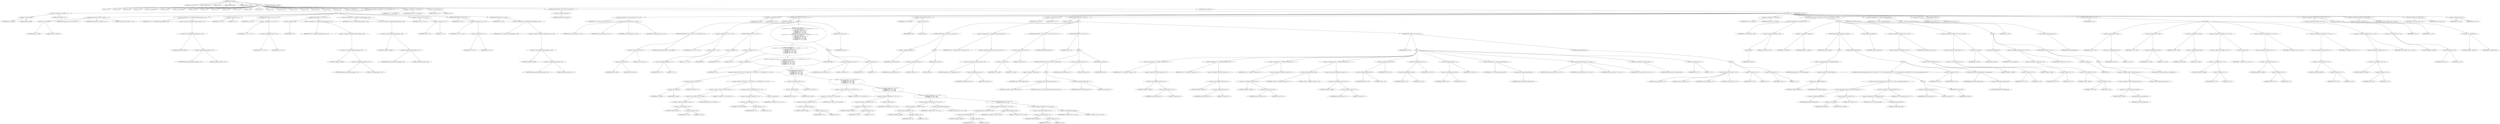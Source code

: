 digraph cache_insert {  
"1000123" [label = "(METHOD,cache_insert)" ]
"1000124" [label = "(PARAM,const char *a1)" ]
"1000125" [label = "(PARAM,_DWORD *a2)" ]
"1000126" [label = "(PARAM,int a3)" ]
"1000127" [label = "(PARAM,unsigned int a4)" ]
"1000128" [label = "(PARAM,unsigned __int16 a5)" ]
"1000129" [label = "(BLOCK,,)" ]
"1000130" [label = "(LOCAL,v7: int)" ]
"1000131" [label = "(LOCAL,v8: int)" ]
"1000132" [label = "(LOCAL,v9: int)" ]
"1000133" [label = "(LOCAL,v10: int)" ]
"1000134" [label = "(LOCAL,v12: unsigned int)" ]
"1000135" [label = "(LOCAL,v13: bool)" ]
"1000136" [label = "(LOCAL,v15: unsigned int)" ]
"1000137" [label = "(LOCAL,v16: bool)" ]
"1000138" [label = "(LOCAL,v18: int)" ]
"1000139" [label = "(LOCAL,v19: int)" ]
"1000140" [label = "(LOCAL,v20: int)" ]
"1000141" [label = "(LOCAL,v21: int)" ]
"1000142" [label = "(LOCAL,v22: int)" ]
"1000143" [label = "(LOCAL,v23: int)" ]
"1000144" [label = "(LOCAL,v24: int)" ]
"1000145" [label = "(LOCAL,v25: char *)" ]
"1000146" [label = "(LOCAL,v26: int)" ]
"1000147" [label = "(LOCAL,v27: int)" ]
"1000148" [label = "(LOCAL,v28: int)" ]
"1000149" [label = "(LOCAL,v29: int)" ]
"1000150" [label = "(LOCAL,v32: int)" ]
"1000151" [label = "(LOCAL,v33: _DWORD [ 4 ])" ]
"1000152" [label = "(CONTROL_STRUCTURE,if ( (a5 & 0x980) != 0 ),if ( (a5 & 0x980) != 0 ))" ]
"1000153" [label = "(<operator>.notEquals,(a5 & 0x980) != 0)" ]
"1000154" [label = "(<operator>.and,a5 & 0x980)" ]
"1000155" [label = "(IDENTIFIER,a5,a5 & 0x980)" ]
"1000156" [label = "(LITERAL,0x980,a5 & 0x980)" ]
"1000157" [label = "(LITERAL,0,(a5 & 0x980) != 0)" ]
"1000158" [label = "(BLOCK,,)" ]
"1000159" [label = "(log_query,log_query(a5 | 0x10000, a1, a2, 0))" ]
"1000160" [label = "(<operator>.or,a5 | 0x10000)" ]
"1000161" [label = "(IDENTIFIER,a5,a5 | 0x10000)" ]
"1000162" [label = "(LITERAL,0x10000,a5 | 0x10000)" ]
"1000163" [label = "(IDENTIFIER,a1,log_query(a5 | 0x10000, a1, a2, 0))" ]
"1000164" [label = "(IDENTIFIER,a2,log_query(a5 | 0x10000, a1, a2, 0))" ]
"1000165" [label = "(LITERAL,0,log_query(a5 | 0x10000, a1, a2, 0))" ]
"1000166" [label = "(<operator>.assignment,v12 = *(_DWORD *)(dnsmasq_daemon + 252))" ]
"1000167" [label = "(IDENTIFIER,v12,v12 = *(_DWORD *)(dnsmasq_daemon + 252))" ]
"1000168" [label = "(<operator>.indirection,*(_DWORD *)(dnsmasq_daemon + 252))" ]
"1000169" [label = "(<operator>.cast,(_DWORD *)(dnsmasq_daemon + 252))" ]
"1000170" [label = "(UNKNOWN,_DWORD *,_DWORD *)" ]
"1000171" [label = "(<operator>.addition,dnsmasq_daemon + 252)" ]
"1000172" [label = "(IDENTIFIER,dnsmasq_daemon,dnsmasq_daemon + 252)" ]
"1000173" [label = "(LITERAL,252,dnsmasq_daemon + 252)" ]
"1000174" [label = "(<operator>.assignment,v13 = 1)" ]
"1000175" [label = "(IDENTIFIER,v13,v13 = 1)" ]
"1000176" [label = "(LITERAL,1,v13 = 1)" ]
"1000177" [label = "(CONTROL_STRUCTURE,if ( v12 ),if ( v12 ))" ]
"1000178" [label = "(IDENTIFIER,v12,if ( v12 ))" ]
"1000179" [label = "(<operator>.assignment,v13 = v12 >= a4)" ]
"1000180" [label = "(IDENTIFIER,v13,v13 = v12 >= a4)" ]
"1000181" [label = "(<operator>.greaterEqualsThan,v12 >= a4)" ]
"1000182" [label = "(IDENTIFIER,v12,v12 >= a4)" ]
"1000183" [label = "(IDENTIFIER,a4,v12 >= a4)" ]
"1000184" [label = "(CONTROL_STRUCTURE,if ( !v13 ),if ( !v13 ))" ]
"1000185" [label = "(<operator>.logicalNot,!v13)" ]
"1000186" [label = "(IDENTIFIER,v13,!v13)" ]
"1000187" [label = "(<operator>.assignment,a4 = *(_DWORD *)(dnsmasq_daemon + 252))" ]
"1000188" [label = "(IDENTIFIER,a4,a4 = *(_DWORD *)(dnsmasq_daemon + 252))" ]
"1000189" [label = "(<operator>.indirection,*(_DWORD *)(dnsmasq_daemon + 252))" ]
"1000190" [label = "(<operator>.cast,(_DWORD *)(dnsmasq_daemon + 252))" ]
"1000191" [label = "(UNKNOWN,_DWORD *,_DWORD *)" ]
"1000192" [label = "(<operator>.addition,dnsmasq_daemon + 252)" ]
"1000193" [label = "(IDENTIFIER,dnsmasq_daemon,dnsmasq_daemon + 252)" ]
"1000194" [label = "(LITERAL,252,dnsmasq_daemon + 252)" ]
"1000195" [label = "(<operator>.assignment,v15 = *(_DWORD *)(dnsmasq_daemon + 248))" ]
"1000196" [label = "(IDENTIFIER,v15,v15 = *(_DWORD *)(dnsmasq_daemon + 248))" ]
"1000197" [label = "(<operator>.indirection,*(_DWORD *)(dnsmasq_daemon + 248))" ]
"1000198" [label = "(<operator>.cast,(_DWORD *)(dnsmasq_daemon + 248))" ]
"1000199" [label = "(UNKNOWN,_DWORD *,_DWORD *)" ]
"1000200" [label = "(<operator>.addition,dnsmasq_daemon + 248)" ]
"1000201" [label = "(IDENTIFIER,dnsmasq_daemon,dnsmasq_daemon + 248)" ]
"1000202" [label = "(LITERAL,248,dnsmasq_daemon + 248)" ]
"1000203" [label = "(<operator>.assignment,v16 = v15 != 0)" ]
"1000204" [label = "(IDENTIFIER,v16,v16 = v15 != 0)" ]
"1000205" [label = "(<operator>.notEquals,v15 != 0)" ]
"1000206" [label = "(IDENTIFIER,v15,v15 != 0)" ]
"1000207" [label = "(LITERAL,0,v15 != 0)" ]
"1000208" [label = "(CONTROL_STRUCTURE,if ( v15 ),if ( v15 ))" ]
"1000209" [label = "(IDENTIFIER,v15,if ( v15 ))" ]
"1000210" [label = "(<operator>.assignment,v16 = v15 > a4)" ]
"1000211" [label = "(IDENTIFIER,v16,v16 = v15 > a4)" ]
"1000212" [label = "(<operator>.greaterThan,v15 > a4)" ]
"1000213" [label = "(IDENTIFIER,v15,v15 > a4)" ]
"1000214" [label = "(IDENTIFIER,a4,v15 > a4)" ]
"1000215" [label = "(CONTROL_STRUCTURE,if ( v16 ),if ( v16 ))" ]
"1000216" [label = "(IDENTIFIER,v16,if ( v16 ))" ]
"1000217" [label = "(<operator>.assignment,a4 = *(_DWORD *)(dnsmasq_daemon + 248))" ]
"1000218" [label = "(IDENTIFIER,a4,a4 = *(_DWORD *)(dnsmasq_daemon + 248))" ]
"1000219" [label = "(<operator>.indirection,*(_DWORD *)(dnsmasq_daemon + 248))" ]
"1000220" [label = "(<operator>.cast,(_DWORD *)(dnsmasq_daemon + 248))" ]
"1000221" [label = "(UNKNOWN,_DWORD *,_DWORD *)" ]
"1000222" [label = "(<operator>.addition,dnsmasq_daemon + 248)" ]
"1000223" [label = "(IDENTIFIER,dnsmasq_daemon,dnsmasq_daemon + 248)" ]
"1000224" [label = "(LITERAL,248,dnsmasq_daemon + 248)" ]
"1000225" [label = "(<operator>.assignment,v7 = insert_error)" ]
"1000226" [label = "(IDENTIFIER,v7,v7 = insert_error)" ]
"1000227" [label = "(IDENTIFIER,insert_error,v7 = insert_error)" ]
"1000228" [label = "(<operator>.assignment,v8 = 0)" ]
"1000229" [label = "(IDENTIFIER,v8,v8 = 0)" ]
"1000230" [label = "(LITERAL,0,v8 = 0)" ]
"1000231" [label = "(CONTROL_STRUCTURE,if ( !insert_error ),if ( !insert_error ))" ]
"1000232" [label = "(<operator>.logicalNot,!insert_error)" ]
"1000233" [label = "(IDENTIFIER,insert_error,!insert_error)" ]
"1000234" [label = "(BLOCK,,)" ]
"1000235" [label = "(<operator>.assignment,v9 = cache_scan_free(a1, a2, a3, a5))" ]
"1000236" [label = "(IDENTIFIER,v9,v9 = cache_scan_free(a1, a2, a3, a5))" ]
"1000237" [label = "(cache_scan_free,cache_scan_free(a1, a2, a3, a5))" ]
"1000238" [label = "(IDENTIFIER,a1,cache_scan_free(a1, a2, a3, a5))" ]
"1000239" [label = "(IDENTIFIER,a2,cache_scan_free(a1, a2, a3, a5))" ]
"1000240" [label = "(IDENTIFIER,a3,cache_scan_free(a1, a2, a3, a5))" ]
"1000241" [label = "(IDENTIFIER,a5,cache_scan_free(a1, a2, a3, a5))" ]
"1000242" [label = "(<operator>.assignment,v8 = v9)" ]
"1000243" [label = "(IDENTIFIER,v8,v8 = v9)" ]
"1000244" [label = "(IDENTIFIER,v9,v8 = v9)" ]
"1000245" [label = "(CONTROL_STRUCTURE,if ( v9 ),if ( v9 ))" ]
"1000246" [label = "(IDENTIFIER,v9,if ( v9 ))" ]
"1000247" [label = "(BLOCK,,)" ]
"1000248" [label = "(CONTROL_STRUCTURE,if ( (a5 & 0x180) == 0 ),if ( (a5 & 0x180) == 0 ))" ]
"1000249" [label = "(<operator>.equals,(a5 & 0x180) == 0)" ]
"1000250" [label = "(<operator>.and,a5 & 0x180)" ]
"1000251" [label = "(IDENTIFIER,a5,a5 & 0x180)" ]
"1000252" [label = "(LITERAL,0x180,a5 & 0x180)" ]
"1000253" [label = "(LITERAL,0,(a5 & 0x180) == 0)" ]
"1000254" [label = "(CONTROL_STRUCTURE,goto LABEL_17;,goto LABEL_17;)" ]
"1000255" [label = "(<operator>.assignment,v10 = (a5 >> 3) & 1)" ]
"1000256" [label = "(IDENTIFIER,v10,v10 = (a5 >> 3) & 1)" ]
"1000257" [label = "(<operator>.and,(a5 >> 3) & 1)" ]
"1000258" [label = "(<operator>.arithmeticShiftRight,a5 >> 3)" ]
"1000259" [label = "(IDENTIFIER,a5,a5 >> 3)" ]
"1000260" [label = "(LITERAL,3,a5 >> 3)" ]
"1000261" [label = "(LITERAL,1,(a5 >> 3) & 1)" ]
"1000262" [label = "(CONTROL_STRUCTURE,if ( !a2 ),if ( !a2 ))" ]
"1000263" [label = "(<operator>.logicalNot,!a2)" ]
"1000264" [label = "(IDENTIFIER,a2,!a2)" ]
"1000265" [label = "(<operator>.assignment,v10 = 0)" ]
"1000266" [label = "(IDENTIFIER,v10,v10 = 0)" ]
"1000267" [label = "(LITERAL,0,v10 = 0)" ]
"1000268" [label = "(CONTROL_STRUCTURE,if ( !v10\n        || ((a5 & 0x80) == 0 || (*(_WORD *)(v9 + 36) & 0x80) == 0 || *(_DWORD *)(v9 + 12) != *a2)\n        && ((a5 & 0x100) == 0\n         || (*(_WORD *)(v9 + 36) & 0x100) == 0\n         || *(_DWORD *)(v9 + 12) != *a2\n         || *(_DWORD *)(v9 + 16) != a2[1]\n         || *(_DWORD *)(v9 + 20) != a2[2]\n         || *(_DWORD *)(v9 + 24) != a2[3]) ),if ( !v10\n        || ((a5 & 0x80) == 0 || (*(_WORD *)(v9 + 36) & 0x80) == 0 || *(_DWORD *)(v9 + 12) != *a2)\n        && ((a5 & 0x100) == 0\n         || (*(_WORD *)(v9 + 36) & 0x100) == 0\n         || *(_DWORD *)(v9 + 12) != *a2\n         || *(_DWORD *)(v9 + 16) != a2[1]\n         || *(_DWORD *)(v9 + 20) != a2[2]\n         || *(_DWORD *)(v9 + 24) != a2[3]) ))" ]
"1000269" [label = "(<operator>.logicalOr,!v10\n        || ((a5 & 0x80) == 0 || (*(_WORD *)(v9 + 36) & 0x80) == 0 || *(_DWORD *)(v9 + 12) != *a2)\n        && ((a5 & 0x100) == 0\n         || (*(_WORD *)(v9 + 36) & 0x100) == 0\n         || *(_DWORD *)(v9 + 12) != *a2\n         || *(_DWORD *)(v9 + 16) != a2[1]\n         || *(_DWORD *)(v9 + 20) != a2[2]\n         || *(_DWORD *)(v9 + 24) != a2[3]))" ]
"1000270" [label = "(<operator>.logicalNot,!v10)" ]
"1000271" [label = "(IDENTIFIER,v10,!v10)" ]
"1000272" [label = "(<operator>.logicalAnd,((a5 & 0x80) == 0 || (*(_WORD *)(v9 + 36) & 0x80) == 0 || *(_DWORD *)(v9 + 12) != *a2)\n        && ((a5 & 0x100) == 0\n         || (*(_WORD *)(v9 + 36) & 0x100) == 0\n         || *(_DWORD *)(v9 + 12) != *a2\n         || *(_DWORD *)(v9 + 16) != a2[1]\n         || *(_DWORD *)(v9 + 20) != a2[2]\n         || *(_DWORD *)(v9 + 24) != a2[3]))" ]
"1000273" [label = "(<operator>.logicalOr,(a5 & 0x80) == 0 || (*(_WORD *)(v9 + 36) & 0x80) == 0 || *(_DWORD *)(v9 + 12) != *a2)" ]
"1000274" [label = "(<operator>.equals,(a5 & 0x80) == 0)" ]
"1000275" [label = "(<operator>.and,a5 & 0x80)" ]
"1000276" [label = "(IDENTIFIER,a5,a5 & 0x80)" ]
"1000277" [label = "(LITERAL,0x80,a5 & 0x80)" ]
"1000278" [label = "(LITERAL,0,(a5 & 0x80) == 0)" ]
"1000279" [label = "(<operator>.logicalOr,(*(_WORD *)(v9 + 36) & 0x80) == 0 || *(_DWORD *)(v9 + 12) != *a2)" ]
"1000280" [label = "(<operator>.equals,(*(_WORD *)(v9 + 36) & 0x80) == 0)" ]
"1000281" [label = "(<operator>.and,*(_WORD *)(v9 + 36) & 0x80)" ]
"1000282" [label = "(<operator>.indirection,*(_WORD *)(v9 + 36))" ]
"1000283" [label = "(<operator>.cast,(_WORD *)(v9 + 36))" ]
"1000284" [label = "(UNKNOWN,_WORD *,_WORD *)" ]
"1000285" [label = "(<operator>.addition,v9 + 36)" ]
"1000286" [label = "(IDENTIFIER,v9,v9 + 36)" ]
"1000287" [label = "(LITERAL,36,v9 + 36)" ]
"1000288" [label = "(LITERAL,0x80,*(_WORD *)(v9 + 36) & 0x80)" ]
"1000289" [label = "(LITERAL,0,(*(_WORD *)(v9 + 36) & 0x80) == 0)" ]
"1000290" [label = "(<operator>.notEquals,*(_DWORD *)(v9 + 12) != *a2)" ]
"1000291" [label = "(<operator>.indirection,*(_DWORD *)(v9 + 12))" ]
"1000292" [label = "(<operator>.cast,(_DWORD *)(v9 + 12))" ]
"1000293" [label = "(UNKNOWN,_DWORD *,_DWORD *)" ]
"1000294" [label = "(<operator>.addition,v9 + 12)" ]
"1000295" [label = "(IDENTIFIER,v9,v9 + 12)" ]
"1000296" [label = "(LITERAL,12,v9 + 12)" ]
"1000297" [label = "(<operator>.indirection,*a2)" ]
"1000298" [label = "(IDENTIFIER,a2,*(_DWORD *)(v9 + 12) != *a2)" ]
"1000299" [label = "(<operator>.logicalOr,(a5 & 0x100) == 0\n         || (*(_WORD *)(v9 + 36) & 0x100) == 0\n         || *(_DWORD *)(v9 + 12) != *a2\n         || *(_DWORD *)(v9 + 16) != a2[1]\n         || *(_DWORD *)(v9 + 20) != a2[2]\n         || *(_DWORD *)(v9 + 24) != a2[3])" ]
"1000300" [label = "(<operator>.equals,(a5 & 0x100) == 0)" ]
"1000301" [label = "(<operator>.and,a5 & 0x100)" ]
"1000302" [label = "(IDENTIFIER,a5,a5 & 0x100)" ]
"1000303" [label = "(LITERAL,0x100,a5 & 0x100)" ]
"1000304" [label = "(LITERAL,0,(a5 & 0x100) == 0)" ]
"1000305" [label = "(<operator>.logicalOr,(*(_WORD *)(v9 + 36) & 0x100) == 0\n         || *(_DWORD *)(v9 + 12) != *a2\n         || *(_DWORD *)(v9 + 16) != a2[1]\n         || *(_DWORD *)(v9 + 20) != a2[2]\n         || *(_DWORD *)(v9 + 24) != a2[3])" ]
"1000306" [label = "(<operator>.equals,(*(_WORD *)(v9 + 36) & 0x100) == 0)" ]
"1000307" [label = "(<operator>.and,*(_WORD *)(v9 + 36) & 0x100)" ]
"1000308" [label = "(<operator>.indirection,*(_WORD *)(v9 + 36))" ]
"1000309" [label = "(<operator>.cast,(_WORD *)(v9 + 36))" ]
"1000310" [label = "(UNKNOWN,_WORD *,_WORD *)" ]
"1000311" [label = "(<operator>.addition,v9 + 36)" ]
"1000312" [label = "(IDENTIFIER,v9,v9 + 36)" ]
"1000313" [label = "(LITERAL,36,v9 + 36)" ]
"1000314" [label = "(LITERAL,0x100,*(_WORD *)(v9 + 36) & 0x100)" ]
"1000315" [label = "(LITERAL,0,(*(_WORD *)(v9 + 36) & 0x100) == 0)" ]
"1000316" [label = "(<operator>.logicalOr,*(_DWORD *)(v9 + 12) != *a2\n         || *(_DWORD *)(v9 + 16) != a2[1]\n         || *(_DWORD *)(v9 + 20) != a2[2]\n         || *(_DWORD *)(v9 + 24) != a2[3])" ]
"1000317" [label = "(<operator>.notEquals,*(_DWORD *)(v9 + 12) != *a2)" ]
"1000318" [label = "(<operator>.indirection,*(_DWORD *)(v9 + 12))" ]
"1000319" [label = "(<operator>.cast,(_DWORD *)(v9 + 12))" ]
"1000320" [label = "(UNKNOWN,_DWORD *,_DWORD *)" ]
"1000321" [label = "(<operator>.addition,v9 + 12)" ]
"1000322" [label = "(IDENTIFIER,v9,v9 + 12)" ]
"1000323" [label = "(LITERAL,12,v9 + 12)" ]
"1000324" [label = "(<operator>.indirection,*a2)" ]
"1000325" [label = "(IDENTIFIER,a2,*(_DWORD *)(v9 + 12) != *a2)" ]
"1000326" [label = "(<operator>.logicalOr,*(_DWORD *)(v9 + 16) != a2[1]\n         || *(_DWORD *)(v9 + 20) != a2[2]\n         || *(_DWORD *)(v9 + 24) != a2[3])" ]
"1000327" [label = "(<operator>.notEquals,*(_DWORD *)(v9 + 16) != a2[1])" ]
"1000328" [label = "(<operator>.indirection,*(_DWORD *)(v9 + 16))" ]
"1000329" [label = "(<operator>.cast,(_DWORD *)(v9 + 16))" ]
"1000330" [label = "(UNKNOWN,_DWORD *,_DWORD *)" ]
"1000331" [label = "(<operator>.addition,v9 + 16)" ]
"1000332" [label = "(IDENTIFIER,v9,v9 + 16)" ]
"1000333" [label = "(LITERAL,16,v9 + 16)" ]
"1000334" [label = "(<operator>.indirectIndexAccess,a2[1])" ]
"1000335" [label = "(IDENTIFIER,a2,*(_DWORD *)(v9 + 16) != a2[1])" ]
"1000336" [label = "(LITERAL,1,*(_DWORD *)(v9 + 16) != a2[1])" ]
"1000337" [label = "(<operator>.logicalOr,*(_DWORD *)(v9 + 20) != a2[2]\n         || *(_DWORD *)(v9 + 24) != a2[3])" ]
"1000338" [label = "(<operator>.notEquals,*(_DWORD *)(v9 + 20) != a2[2])" ]
"1000339" [label = "(<operator>.indirection,*(_DWORD *)(v9 + 20))" ]
"1000340" [label = "(<operator>.cast,(_DWORD *)(v9 + 20))" ]
"1000341" [label = "(UNKNOWN,_DWORD *,_DWORD *)" ]
"1000342" [label = "(<operator>.addition,v9 + 20)" ]
"1000343" [label = "(IDENTIFIER,v9,v9 + 20)" ]
"1000344" [label = "(LITERAL,20,v9 + 20)" ]
"1000345" [label = "(<operator>.indirectIndexAccess,a2[2])" ]
"1000346" [label = "(IDENTIFIER,a2,*(_DWORD *)(v9 + 20) != a2[2])" ]
"1000347" [label = "(LITERAL,2,*(_DWORD *)(v9 + 20) != a2[2])" ]
"1000348" [label = "(<operator>.notEquals,*(_DWORD *)(v9 + 24) != a2[3])" ]
"1000349" [label = "(<operator>.indirection,*(_DWORD *)(v9 + 24))" ]
"1000350" [label = "(<operator>.cast,(_DWORD *)(v9 + 24))" ]
"1000351" [label = "(UNKNOWN,_DWORD *,_DWORD *)" ]
"1000352" [label = "(<operator>.addition,v9 + 24)" ]
"1000353" [label = "(IDENTIFIER,v9,v9 + 24)" ]
"1000354" [label = "(LITERAL,24,v9 + 24)" ]
"1000355" [label = "(<operator>.indirectIndexAccess,a2[3])" ]
"1000356" [label = "(IDENTIFIER,a2,*(_DWORD *)(v9 + 24) != a2[3])" ]
"1000357" [label = "(LITERAL,3,*(_DWORD *)(v9 + 24) != a2[3])" ]
"1000358" [label = "(BLOCK,,)" ]
"1000359" [label = "(JUMP_TARGET,LABEL_17)" ]
"1000360" [label = "(<operator>.assignment,insert_error = 1)" ]
"1000361" [label = "(IDENTIFIER,insert_error,insert_error = 1)" ]
"1000362" [label = "(LITERAL,1,insert_error = 1)" ]
"1000363" [label = "(<operator>.assignment,v8 = 0)" ]
"1000364" [label = "(IDENTIFIER,v8,v8 = 0)" ]
"1000365" [label = "(LITERAL,0,v8 = 0)" ]
"1000366" [label = "(RETURN,return v8;,return v8;)" ]
"1000367" [label = "(IDENTIFIER,v8,return v8;)" ]
"1000368" [label = "(<operator>.assignment,v32 = a5 & 4)" ]
"1000369" [label = "(IDENTIFIER,v32,v32 = a5 & 4)" ]
"1000370" [label = "(<operator>.and,a5 & 4)" ]
"1000371" [label = "(IDENTIFIER,a5,a5 & 4)" ]
"1000372" [label = "(LITERAL,4,a5 & 4)" ]
"1000373" [label = "(<operator>.assignment,v18 = v7)" ]
"1000374" [label = "(IDENTIFIER,v18,v18 = v7)" ]
"1000375" [label = "(IDENTIFIER,v7,v18 = v7)" ]
"1000376" [label = "(CONTROL_STRUCTURE,while ( 1 ),while ( 1 ))" ]
"1000377" [label = "(LITERAL,1,while ( 1 ))" ]
"1000378" [label = "(BLOCK,,)" ]
"1000379" [label = "(CONTROL_STRUCTURE,if ( !cache_tail ),if ( !cache_tail ))" ]
"1000380" [label = "(<operator>.logicalNot,!cache_tail)" ]
"1000381" [label = "(IDENTIFIER,cache_tail,!cache_tail)" ]
"1000382" [label = "(BLOCK,,)" ]
"1000383" [label = "(<operator>.assignment,insert_error = 1)" ]
"1000384" [label = "(IDENTIFIER,insert_error,insert_error = 1)" ]
"1000385" [label = "(LITERAL,1,insert_error = 1)" ]
"1000386" [label = "(RETURN,return 0;,return 0;)" ]
"1000387" [label = "(LITERAL,0,return 0;)" ]
"1000388" [label = "(<operator>.assignment,v19 = *(unsigned __int16 *)(cache_tail + 36))" ]
"1000389" [label = "(IDENTIFIER,v19,v19 = *(unsigned __int16 *)(cache_tail + 36))" ]
"1000390" [label = "(<operator>.indirection,*(unsigned __int16 *)(cache_tail + 36))" ]
"1000391" [label = "(<operator>.cast,(unsigned __int16 *)(cache_tail + 36))" ]
"1000392" [label = "(UNKNOWN,unsigned __int16 *,unsigned __int16 *)" ]
"1000393" [label = "(<operator>.addition,cache_tail + 36)" ]
"1000394" [label = "(IDENTIFIER,cache_tail,cache_tail + 36)" ]
"1000395" [label = "(LITERAL,36,cache_tail + 36)" ]
"1000396" [label = "(CONTROL_STRUCTURE,if ( (v19 & 0xC) == 0 ),if ( (v19 & 0xC) == 0 ))" ]
"1000397" [label = "(<operator>.equals,(v19 & 0xC) == 0)" ]
"1000398" [label = "(<operator>.and,v19 & 0xC)" ]
"1000399" [label = "(IDENTIFIER,v19,v19 & 0xC)" ]
"1000400" [label = "(LITERAL,0xC,v19 & 0xC)" ]
"1000401" [label = "(LITERAL,0,(v19 & 0xC) == 0)" ]
"1000402" [label = "(CONTROL_STRUCTURE,break;,break;)" ]
"1000403" [label = "(CONTROL_STRUCTURE,if ( v18 ),if ( v18 ))" ]
"1000404" [label = "(IDENTIFIER,v18,if ( v18 ))" ]
"1000405" [label = "(BLOCK,,)" ]
"1000406" [label = "(CONTROL_STRUCTURE,if ( !warned_12395 ),if ( !warned_12395 ))" ]
"1000407" [label = "(<operator>.logicalNot,!warned_12395)" ]
"1000408" [label = "(IDENTIFIER,warned_12395,!warned_12395)" ]
"1000409" [label = "(BLOCK,,)" ]
"1000410" [label = "(my_syslog,my_syslog(3, \"Internal error in cache.\"))" ]
"1000411" [label = "(LITERAL,3,my_syslog(3, \"Internal error in cache.\"))" ]
"1000412" [label = "(LITERAL,\"Internal error in cache.\",my_syslog(3, \"Internal error in cache.\"))" ]
"1000413" [label = "(<operator>.assignment,warned_12395 = 1)" ]
"1000414" [label = "(IDENTIFIER,warned_12395,warned_12395 = 1)" ]
"1000415" [label = "(LITERAL,1,warned_12395 = 1)" ]
"1000416" [label = "(<operator>.assignment,insert_error = 1)" ]
"1000417" [label = "(IDENTIFIER,insert_error,insert_error = 1)" ]
"1000418" [label = "(LITERAL,1,insert_error = 1)" ]
"1000419" [label = "(RETURN,return v8;,return v8;)" ]
"1000420" [label = "(IDENTIFIER,v8,return v8;)" ]
"1000421" [label = "(CONTROL_STRUCTURE,if ( v32 ),if ( v32 ))" ]
"1000422" [label = "(IDENTIFIER,v32,if ( v32 ))" ]
"1000423" [label = "(BLOCK,,)" ]
"1000424" [label = "(<operator>.assignment,v20 = *(_DWORD *)(cache_tail + 16))" ]
"1000425" [label = "(IDENTIFIER,v20,v20 = *(_DWORD *)(cache_tail + 16))" ]
"1000426" [label = "(<operator>.indirection,*(_DWORD *)(cache_tail + 16))" ]
"1000427" [label = "(<operator>.cast,(_DWORD *)(cache_tail + 16))" ]
"1000428" [label = "(UNKNOWN,_DWORD *,_DWORD *)" ]
"1000429" [label = "(<operator>.addition,cache_tail + 16)" ]
"1000430" [label = "(IDENTIFIER,cache_tail,cache_tail + 16)" ]
"1000431" [label = "(LITERAL,16,cache_tail + 16)" ]
"1000432" [label = "(<operator>.assignment,v21 = *(_DWORD *)(cache_tail + 20))" ]
"1000433" [label = "(IDENTIFIER,v21,v21 = *(_DWORD *)(cache_tail + 20))" ]
"1000434" [label = "(<operator>.indirection,*(_DWORD *)(cache_tail + 20))" ]
"1000435" [label = "(<operator>.cast,(_DWORD *)(cache_tail + 20))" ]
"1000436" [label = "(UNKNOWN,_DWORD *,_DWORD *)" ]
"1000437" [label = "(<operator>.addition,cache_tail + 20)" ]
"1000438" [label = "(IDENTIFIER,cache_tail,cache_tail + 20)" ]
"1000439" [label = "(LITERAL,20,cache_tail + 20)" ]
"1000440" [label = "(<operator>.assignment,v22 = *(_DWORD *)(cache_tail + 24))" ]
"1000441" [label = "(IDENTIFIER,v22,v22 = *(_DWORD *)(cache_tail + 24))" ]
"1000442" [label = "(<operator>.indirection,*(_DWORD *)(cache_tail + 24))" ]
"1000443" [label = "(<operator>.cast,(_DWORD *)(cache_tail + 24))" ]
"1000444" [label = "(UNKNOWN,_DWORD *,_DWORD *)" ]
"1000445" [label = "(<operator>.addition,cache_tail + 24)" ]
"1000446" [label = "(IDENTIFIER,cache_tail,cache_tail + 24)" ]
"1000447" [label = "(LITERAL,24,cache_tail + 24)" ]
"1000448" [label = "(<operator>.assignment,v33[0] = *(_DWORD *)(cache_tail + 12))" ]
"1000449" [label = "(<operator>.indirectIndexAccess,v33[0])" ]
"1000450" [label = "(IDENTIFIER,v33,v33[0] = *(_DWORD *)(cache_tail + 12))" ]
"1000451" [label = "(LITERAL,0,v33[0] = *(_DWORD *)(cache_tail + 12))" ]
"1000452" [label = "(<operator>.indirection,*(_DWORD *)(cache_tail + 12))" ]
"1000453" [label = "(<operator>.cast,(_DWORD *)(cache_tail + 12))" ]
"1000454" [label = "(UNKNOWN,_DWORD *,_DWORD *)" ]
"1000455" [label = "(<operator>.addition,cache_tail + 12)" ]
"1000456" [label = "(IDENTIFIER,cache_tail,cache_tail + 12)" ]
"1000457" [label = "(LITERAL,12,cache_tail + 12)" ]
"1000458" [label = "(<operator>.assignment,v33[1] = v20)" ]
"1000459" [label = "(<operator>.indirectIndexAccess,v33[1])" ]
"1000460" [label = "(IDENTIFIER,v33,v33[1] = v20)" ]
"1000461" [label = "(LITERAL,1,v33[1] = v20)" ]
"1000462" [label = "(IDENTIFIER,v20,v33[1] = v20)" ]
"1000463" [label = "(<operator>.assignment,v33[2] = v21)" ]
"1000464" [label = "(<operator>.indirectIndexAccess,v33[2])" ]
"1000465" [label = "(IDENTIFIER,v33,v33[2] = v21)" ]
"1000466" [label = "(LITERAL,2,v33[2] = v21)" ]
"1000467" [label = "(IDENTIFIER,v21,v33[2] = v21)" ]
"1000468" [label = "(<operator>.assignment,v33[3] = v22)" ]
"1000469" [label = "(<operator>.indirectIndexAccess,v33[3])" ]
"1000470" [label = "(IDENTIFIER,v33,v33[3] = v22)" ]
"1000471" [label = "(LITERAL,3,v33[3] = v22)" ]
"1000472" [label = "(IDENTIFIER,v22,v33[3] = v22)" ]
"1000473" [label = "(<operator>.assignment,v23 = cache_get_name(cache_tail))" ]
"1000474" [label = "(IDENTIFIER,v23,v23 = cache_get_name(cache_tail))" ]
"1000475" [label = "(cache_get_name,cache_get_name(cache_tail))" ]
"1000476" [label = "(IDENTIFIER,cache_tail,cache_get_name(cache_tail))" ]
"1000477" [label = "(cache_scan_free,cache_scan_free(v23, v33, a3, v19))" ]
"1000478" [label = "(IDENTIFIER,v23,cache_scan_free(v23, v33, a3, v19))" ]
"1000479" [label = "(IDENTIFIER,v33,cache_scan_free(v23, v33, a3, v19))" ]
"1000480" [label = "(IDENTIFIER,a3,cache_scan_free(v23, v33, a3, v19))" ]
"1000481" [label = "(IDENTIFIER,v19,cache_scan_free(v23, v33, a3, v19))" ]
"1000482" [label = "(<operator>.preIncrement,++cache_live_freed)" ]
"1000483" [label = "(IDENTIFIER,cache_live_freed,++cache_live_freed)" ]
"1000484" [label = "(<operator>.assignment,v18 = 1)" ]
"1000485" [label = "(IDENTIFIER,v18,v18 = 1)" ]
"1000486" [label = "(LITERAL,1,v18 = 1)" ]
"1000487" [label = "(CONTROL_STRUCTURE,else,else)" ]
"1000488" [label = "(BLOCK,,)" ]
"1000489" [label = "(cache_scan_free,cache_scan_free(0, 0, a3, 0))" ]
"1000490" [label = "(LITERAL,0,cache_scan_free(0, 0, a3, 0))" ]
"1000491" [label = "(LITERAL,0,cache_scan_free(0, 0, a3, 0))" ]
"1000492" [label = "(IDENTIFIER,a3,cache_scan_free(0, 0, a3, 0))" ]
"1000493" [label = "(LITERAL,0,cache_scan_free(0, 0, a3, 0))" ]
"1000494" [label = "(<operator>.assignment,v18 = 0)" ]
"1000495" [label = "(IDENTIFIER,v18,v18 = 0)" ]
"1000496" [label = "(LITERAL,0,v18 = 0)" ]
"1000497" [label = "(<operator>.assignment,v32 = 1)" ]
"1000498" [label = "(IDENTIFIER,v32,v32 = 1)" ]
"1000499" [label = "(LITERAL,1,v32 = 1)" ]
"1000500" [label = "(<operator>.assignment,v24 = cache_tail)" ]
"1000501" [label = "(IDENTIFIER,v24,v24 = cache_tail)" ]
"1000502" [label = "(IDENTIFIER,cache_tail,v24 = cache_tail)" ]
"1000503" [label = "(CONTROL_STRUCTURE,if ( a1 && strlen(a1) > 0x31 ),if ( a1 && strlen(a1) > 0x31 ))" ]
"1000504" [label = "(<operator>.logicalAnd,a1 && strlen(a1) > 0x31)" ]
"1000505" [label = "(IDENTIFIER,a1,a1 && strlen(a1) > 0x31)" ]
"1000506" [label = "(<operator>.greaterThan,strlen(a1) > 0x31)" ]
"1000507" [label = "(strlen,strlen(a1))" ]
"1000508" [label = "(IDENTIFIER,a1,strlen(a1))" ]
"1000509" [label = "(LITERAL,0x31,strlen(a1) > 0x31)" ]
"1000510" [label = "(BLOCK,,)" ]
"1000511" [label = "(<operator>.assignment,v8 = big_free)" ]
"1000512" [label = "(IDENTIFIER,v8,v8 = big_free)" ]
"1000513" [label = "(IDENTIFIER,big_free,v8 = big_free)" ]
"1000514" [label = "(CONTROL_STRUCTURE,if ( big_free ),if ( big_free ))" ]
"1000515" [label = "(IDENTIFIER,big_free,if ( big_free ))" ]
"1000516" [label = "(BLOCK,,)" ]
"1000517" [label = "(<operator>.assignment,big_free = *(_DWORD *)big_free)" ]
"1000518" [label = "(IDENTIFIER,big_free,big_free = *(_DWORD *)big_free)" ]
"1000519" [label = "(<operator>.indirection,*(_DWORD *)big_free)" ]
"1000520" [label = "(<operator>.cast,(_DWORD *)big_free)" ]
"1000521" [label = "(UNKNOWN,_DWORD *,_DWORD *)" ]
"1000522" [label = "(IDENTIFIER,big_free,(_DWORD *)big_free)" ]
"1000523" [label = "(CONTROL_STRUCTURE,else,else)" ]
"1000524" [label = "(BLOCK,,)" ]
"1000525" [label = "(CONTROL_STRUCTURE,if ( !bignames_left && (a5 & 0x5000) == 0 || (v29 = whine_malloc(1028)) == 0 ),if ( !bignames_left && (a5 & 0x5000) == 0 || (v29 = whine_malloc(1028)) == 0 ))" ]
"1000526" [label = "(<operator>.logicalOr,!bignames_left && (a5 & 0x5000) == 0 || (v29 = whine_malloc(1028)) == 0)" ]
"1000527" [label = "(<operator>.logicalAnd,!bignames_left && (a5 & 0x5000) == 0)" ]
"1000528" [label = "(<operator>.logicalNot,!bignames_left)" ]
"1000529" [label = "(IDENTIFIER,bignames_left,!bignames_left)" ]
"1000530" [label = "(<operator>.equals,(a5 & 0x5000) == 0)" ]
"1000531" [label = "(<operator>.and,a5 & 0x5000)" ]
"1000532" [label = "(IDENTIFIER,a5,a5 & 0x5000)" ]
"1000533" [label = "(LITERAL,0x5000,a5 & 0x5000)" ]
"1000534" [label = "(LITERAL,0,(a5 & 0x5000) == 0)" ]
"1000535" [label = "(<operator>.equals,(v29 = whine_malloc(1028)) == 0)" ]
"1000536" [label = "(<operator>.assignment,v29 = whine_malloc(1028))" ]
"1000537" [label = "(IDENTIFIER,v29,v29 = whine_malloc(1028))" ]
"1000538" [label = "(whine_malloc,whine_malloc(1028))" ]
"1000539" [label = "(LITERAL,1028,whine_malloc(1028))" ]
"1000540" [label = "(LITERAL,0,(v29 = whine_malloc(1028)) == 0)" ]
"1000541" [label = "(BLOCK,,)" ]
"1000542" [label = "(<operator>.assignment,insert_error = 1)" ]
"1000543" [label = "(IDENTIFIER,insert_error,insert_error = 1)" ]
"1000544" [label = "(LITERAL,1,insert_error = 1)" ]
"1000545" [label = "(RETURN,return v8;,return v8;)" ]
"1000546" [label = "(IDENTIFIER,v8,return v8;)" ]
"1000547" [label = "(<operator>.assignment,v8 = v29)" ]
"1000548" [label = "(IDENTIFIER,v8,v8 = v29)" ]
"1000549" [label = "(IDENTIFIER,v29,v8 = v29)" ]
"1000550" [label = "(CONTROL_STRUCTURE,if ( bignames_left ),if ( bignames_left ))" ]
"1000551" [label = "(IDENTIFIER,bignames_left,if ( bignames_left ))" ]
"1000552" [label = "(<operator>.preDecrement,--bignames_left)" ]
"1000553" [label = "(IDENTIFIER,bignames_left,--bignames_left)" ]
"1000554" [label = "(cache_unlink,cache_unlink(v24))" ]
"1000555" [label = "(IDENTIFIER,v24,cache_unlink(v24))" ]
"1000556" [label = "(<operator>.assignment,*(_DWORD *)(v24 + 40) = v8)" ]
"1000557" [label = "(<operator>.indirection,*(_DWORD *)(v24 + 40))" ]
"1000558" [label = "(<operator>.cast,(_DWORD *)(v24 + 40))" ]
"1000559" [label = "(UNKNOWN,_DWORD *,_DWORD *)" ]
"1000560" [label = "(<operator>.addition,v24 + 40)" ]
"1000561" [label = "(IDENTIFIER,v24,v24 + 40)" ]
"1000562" [label = "(LITERAL,40,v24 + 40)" ]
"1000563" [label = "(IDENTIFIER,v8,*(_DWORD *)(v24 + 40) = v8)" ]
"1000564" [label = "(<operator>.assignment,*(_WORD *)(v24 + 36) = a5 | 0x200)" ]
"1000565" [label = "(<operator>.indirection,*(_WORD *)(v24 + 36))" ]
"1000566" [label = "(<operator>.cast,(_WORD *)(v24 + 36))" ]
"1000567" [label = "(UNKNOWN,_WORD *,_WORD *)" ]
"1000568" [label = "(<operator>.addition,v24 + 36)" ]
"1000569" [label = "(IDENTIFIER,v24,v24 + 36)" ]
"1000570" [label = "(LITERAL,36,v24 + 36)" ]
"1000571" [label = "(<operator>.or,a5 | 0x200)" ]
"1000572" [label = "(IDENTIFIER,a5,a5 | 0x200)" ]
"1000573" [label = "(LITERAL,0x200,a5 | 0x200)" ]
"1000574" [label = "(CONTROL_STRUCTURE,else,else)" ]
"1000575" [label = "(BLOCK,,)" ]
"1000576" [label = "(cache_unlink,cache_unlink(v24))" ]
"1000577" [label = "(IDENTIFIER,v24,cache_unlink(v24))" ]
"1000578" [label = "(<operator>.assignment,*(_WORD *)(v24 + 36) = a5)" ]
"1000579" [label = "(<operator>.indirection,*(_WORD *)(v24 + 36))" ]
"1000580" [label = "(<operator>.cast,(_WORD *)(v24 + 36))" ]
"1000581" [label = "(UNKNOWN,_WORD *,_WORD *)" ]
"1000582" [label = "(<operator>.addition,v24 + 36)" ]
"1000583" [label = "(IDENTIFIER,v24,v24 + 36)" ]
"1000584" [label = "(LITERAL,36,v24 + 36)" ]
"1000585" [label = "(IDENTIFIER,a5,*(_WORD *)(v24 + 36) = a5)" ]
"1000586" [label = "(CONTROL_STRUCTURE,if ( !a1 ),if ( !a1 ))" ]
"1000587" [label = "(<operator>.logicalNot,!a1)" ]
"1000588" [label = "(IDENTIFIER,a1,!a1)" ]
"1000589" [label = "(BLOCK,,)" ]
"1000590" [label = "(<operator>.assignment,*(_BYTE *)cache_get_name(v24) = 0)" ]
"1000591" [label = "(<operator>.indirection,*(_BYTE *)cache_get_name(v24))" ]
"1000592" [label = "(<operator>.cast,(_BYTE *)cache_get_name(v24))" ]
"1000593" [label = "(UNKNOWN,_BYTE *,_BYTE *)" ]
"1000594" [label = "(cache_get_name,cache_get_name(v24))" ]
"1000595" [label = "(IDENTIFIER,v24,cache_get_name(v24))" ]
"1000596" [label = "(LITERAL,0,*(_BYTE *)cache_get_name(v24) = 0)" ]
"1000597" [label = "(CONTROL_STRUCTURE,goto LABEL_51;,goto LABEL_51;)" ]
"1000598" [label = "(<operator>.assignment,v25 = (char *)cache_get_name(v24))" ]
"1000599" [label = "(IDENTIFIER,v25,v25 = (char *)cache_get_name(v24))" ]
"1000600" [label = "(<operator>.cast,(char *)cache_get_name(v24))" ]
"1000601" [label = "(UNKNOWN,char *,char *)" ]
"1000602" [label = "(cache_get_name,cache_get_name(v24))" ]
"1000603" [label = "(IDENTIFIER,v24,cache_get_name(v24))" ]
"1000604" [label = "(strcpy,strcpy(v25, a1))" ]
"1000605" [label = "(IDENTIFIER,v25,strcpy(v25, a1))" ]
"1000606" [label = "(IDENTIFIER,a1,strcpy(v25, a1))" ]
"1000607" [label = "(JUMP_TARGET,LABEL_51)" ]
"1000608" [label = "(CONTROL_STRUCTURE,if ( a2 ),if ( a2 ))" ]
"1000609" [label = "(IDENTIFIER,a2,if ( a2 ))" ]
"1000610" [label = "(BLOCK,,)" ]
"1000611" [label = "(<operator>.assignment,v26 = a2[1])" ]
"1000612" [label = "(IDENTIFIER,v26,v26 = a2[1])" ]
"1000613" [label = "(<operator>.indirectIndexAccess,a2[1])" ]
"1000614" [label = "(IDENTIFIER,a2,v26 = a2[1])" ]
"1000615" [label = "(LITERAL,1,v26 = a2[1])" ]
"1000616" [label = "(<operator>.assignment,v27 = a2[2])" ]
"1000617" [label = "(IDENTIFIER,v27,v27 = a2[2])" ]
"1000618" [label = "(<operator>.indirectIndexAccess,a2[2])" ]
"1000619" [label = "(IDENTIFIER,a2,v27 = a2[2])" ]
"1000620" [label = "(LITERAL,2,v27 = a2[2])" ]
"1000621" [label = "(<operator>.assignment,v28 = a2[3])" ]
"1000622" [label = "(IDENTIFIER,v28,v28 = a2[3])" ]
"1000623" [label = "(<operator>.indirectIndexAccess,a2[3])" ]
"1000624" [label = "(IDENTIFIER,a2,v28 = a2[3])" ]
"1000625" [label = "(LITERAL,3,v28 = a2[3])" ]
"1000626" [label = "(<operator>.assignment,*(_DWORD *)(v24 + 12) = *a2)" ]
"1000627" [label = "(<operator>.indirection,*(_DWORD *)(v24 + 12))" ]
"1000628" [label = "(<operator>.cast,(_DWORD *)(v24 + 12))" ]
"1000629" [label = "(UNKNOWN,_DWORD *,_DWORD *)" ]
"1000630" [label = "(<operator>.addition,v24 + 12)" ]
"1000631" [label = "(IDENTIFIER,v24,v24 + 12)" ]
"1000632" [label = "(LITERAL,12,v24 + 12)" ]
"1000633" [label = "(<operator>.indirection,*a2)" ]
"1000634" [label = "(IDENTIFIER,a2,*(_DWORD *)(v24 + 12) = *a2)" ]
"1000635" [label = "(<operator>.assignment,*(_DWORD *)(v24 + 16) = v26)" ]
"1000636" [label = "(<operator>.indirection,*(_DWORD *)(v24 + 16))" ]
"1000637" [label = "(<operator>.cast,(_DWORD *)(v24 + 16))" ]
"1000638" [label = "(UNKNOWN,_DWORD *,_DWORD *)" ]
"1000639" [label = "(<operator>.addition,v24 + 16)" ]
"1000640" [label = "(IDENTIFIER,v24,v24 + 16)" ]
"1000641" [label = "(LITERAL,16,v24 + 16)" ]
"1000642" [label = "(IDENTIFIER,v26,*(_DWORD *)(v24 + 16) = v26)" ]
"1000643" [label = "(<operator>.assignment,*(_DWORD *)(v24 + 20) = v27)" ]
"1000644" [label = "(<operator>.indirection,*(_DWORD *)(v24 + 20))" ]
"1000645" [label = "(<operator>.cast,(_DWORD *)(v24 + 20))" ]
"1000646" [label = "(UNKNOWN,_DWORD *,_DWORD *)" ]
"1000647" [label = "(<operator>.addition,v24 + 20)" ]
"1000648" [label = "(IDENTIFIER,v24,v24 + 20)" ]
"1000649" [label = "(LITERAL,20,v24 + 20)" ]
"1000650" [label = "(IDENTIFIER,v27,*(_DWORD *)(v24 + 20) = v27)" ]
"1000651" [label = "(<operator>.assignment,*(_DWORD *)(v24 + 24) = v28)" ]
"1000652" [label = "(<operator>.indirection,*(_DWORD *)(v24 + 24))" ]
"1000653" [label = "(<operator>.cast,(_DWORD *)(v24 + 24))" ]
"1000654" [label = "(UNKNOWN,_DWORD *,_DWORD *)" ]
"1000655" [label = "(<operator>.addition,v24 + 24)" ]
"1000656" [label = "(IDENTIFIER,v24,v24 + 24)" ]
"1000657" [label = "(LITERAL,24,v24 + 24)" ]
"1000658" [label = "(IDENTIFIER,v28,*(_DWORD *)(v24 + 24) = v28)" ]
"1000659" [label = "(<operator>.assignment,*(_DWORD *)(v24 + 28) = a3 + a4)" ]
"1000660" [label = "(<operator>.indirection,*(_DWORD *)(v24 + 28))" ]
"1000661" [label = "(<operator>.cast,(_DWORD *)(v24 + 28))" ]
"1000662" [label = "(UNKNOWN,_DWORD *,_DWORD *)" ]
"1000663" [label = "(<operator>.addition,v24 + 28)" ]
"1000664" [label = "(IDENTIFIER,v24,v24 + 28)" ]
"1000665" [label = "(LITERAL,28,v24 + 28)" ]
"1000666" [label = "(<operator>.addition,a3 + a4)" ]
"1000667" [label = "(IDENTIFIER,a3,a3 + a4)" ]
"1000668" [label = "(IDENTIFIER,a4,a3 + a4)" ]
"1000669" [label = "(<operator>.assignment,*(_DWORD *)v24 = new_chain)" ]
"1000670" [label = "(<operator>.indirection,*(_DWORD *)v24)" ]
"1000671" [label = "(<operator>.cast,(_DWORD *)v24)" ]
"1000672" [label = "(UNKNOWN,_DWORD *,_DWORD *)" ]
"1000673" [label = "(IDENTIFIER,v24,(_DWORD *)v24)" ]
"1000674" [label = "(IDENTIFIER,new_chain,*(_DWORD *)v24 = new_chain)" ]
"1000675" [label = "(<operator>.assignment,new_chain = v24)" ]
"1000676" [label = "(IDENTIFIER,new_chain,new_chain = v24)" ]
"1000677" [label = "(IDENTIFIER,v24,new_chain = v24)" ]
"1000678" [label = "(<operator>.assignment,v8 = v24)" ]
"1000679" [label = "(IDENTIFIER,v8,v8 = v24)" ]
"1000680" [label = "(IDENTIFIER,v24,v8 = v24)" ]
"1000681" [label = "(RETURN,return v8;,return v8;)" ]
"1000682" [label = "(IDENTIFIER,v8,return v8;)" ]
"1000683" [label = "(METHOD_RETURN,int __fastcall)" ]
  "1000123" -> "1000124" 
  "1000123" -> "1000125" 
  "1000123" -> "1000126" 
  "1000123" -> "1000127" 
  "1000123" -> "1000128" 
  "1000123" -> "1000129" 
  "1000123" -> "1000683" 
  "1000129" -> "1000130" 
  "1000129" -> "1000131" 
  "1000129" -> "1000132" 
  "1000129" -> "1000133" 
  "1000129" -> "1000134" 
  "1000129" -> "1000135" 
  "1000129" -> "1000136" 
  "1000129" -> "1000137" 
  "1000129" -> "1000138" 
  "1000129" -> "1000139" 
  "1000129" -> "1000140" 
  "1000129" -> "1000141" 
  "1000129" -> "1000142" 
  "1000129" -> "1000143" 
  "1000129" -> "1000144" 
  "1000129" -> "1000145" 
  "1000129" -> "1000146" 
  "1000129" -> "1000147" 
  "1000129" -> "1000148" 
  "1000129" -> "1000149" 
  "1000129" -> "1000150" 
  "1000129" -> "1000151" 
  "1000129" -> "1000152" 
  "1000129" -> "1000225" 
  "1000129" -> "1000228" 
  "1000129" -> "1000231" 
  "1000129" -> "1000681" 
  "1000152" -> "1000153" 
  "1000152" -> "1000158" 
  "1000153" -> "1000154" 
  "1000153" -> "1000157" 
  "1000154" -> "1000155" 
  "1000154" -> "1000156" 
  "1000158" -> "1000159" 
  "1000158" -> "1000166" 
  "1000158" -> "1000174" 
  "1000158" -> "1000177" 
  "1000158" -> "1000184" 
  "1000158" -> "1000195" 
  "1000158" -> "1000203" 
  "1000158" -> "1000208" 
  "1000158" -> "1000215" 
  "1000159" -> "1000160" 
  "1000159" -> "1000163" 
  "1000159" -> "1000164" 
  "1000159" -> "1000165" 
  "1000160" -> "1000161" 
  "1000160" -> "1000162" 
  "1000166" -> "1000167" 
  "1000166" -> "1000168" 
  "1000168" -> "1000169" 
  "1000169" -> "1000170" 
  "1000169" -> "1000171" 
  "1000171" -> "1000172" 
  "1000171" -> "1000173" 
  "1000174" -> "1000175" 
  "1000174" -> "1000176" 
  "1000177" -> "1000178" 
  "1000177" -> "1000179" 
  "1000179" -> "1000180" 
  "1000179" -> "1000181" 
  "1000181" -> "1000182" 
  "1000181" -> "1000183" 
  "1000184" -> "1000185" 
  "1000184" -> "1000187" 
  "1000185" -> "1000186" 
  "1000187" -> "1000188" 
  "1000187" -> "1000189" 
  "1000189" -> "1000190" 
  "1000190" -> "1000191" 
  "1000190" -> "1000192" 
  "1000192" -> "1000193" 
  "1000192" -> "1000194" 
  "1000195" -> "1000196" 
  "1000195" -> "1000197" 
  "1000197" -> "1000198" 
  "1000198" -> "1000199" 
  "1000198" -> "1000200" 
  "1000200" -> "1000201" 
  "1000200" -> "1000202" 
  "1000203" -> "1000204" 
  "1000203" -> "1000205" 
  "1000205" -> "1000206" 
  "1000205" -> "1000207" 
  "1000208" -> "1000209" 
  "1000208" -> "1000210" 
  "1000210" -> "1000211" 
  "1000210" -> "1000212" 
  "1000212" -> "1000213" 
  "1000212" -> "1000214" 
  "1000215" -> "1000216" 
  "1000215" -> "1000217" 
  "1000217" -> "1000218" 
  "1000217" -> "1000219" 
  "1000219" -> "1000220" 
  "1000220" -> "1000221" 
  "1000220" -> "1000222" 
  "1000222" -> "1000223" 
  "1000222" -> "1000224" 
  "1000225" -> "1000226" 
  "1000225" -> "1000227" 
  "1000228" -> "1000229" 
  "1000228" -> "1000230" 
  "1000231" -> "1000232" 
  "1000231" -> "1000234" 
  "1000232" -> "1000233" 
  "1000234" -> "1000235" 
  "1000234" -> "1000242" 
  "1000234" -> "1000245" 
  "1000234" -> "1000368" 
  "1000234" -> "1000373" 
  "1000234" -> "1000376" 
  "1000234" -> "1000500" 
  "1000234" -> "1000503" 
  "1000234" -> "1000598" 
  "1000234" -> "1000604" 
  "1000234" -> "1000607" 
  "1000234" -> "1000608" 
  "1000234" -> "1000659" 
  "1000234" -> "1000669" 
  "1000234" -> "1000675" 
  "1000234" -> "1000678" 
  "1000235" -> "1000236" 
  "1000235" -> "1000237" 
  "1000237" -> "1000238" 
  "1000237" -> "1000239" 
  "1000237" -> "1000240" 
  "1000237" -> "1000241" 
  "1000242" -> "1000243" 
  "1000242" -> "1000244" 
  "1000245" -> "1000246" 
  "1000245" -> "1000247" 
  "1000247" -> "1000248" 
  "1000247" -> "1000255" 
  "1000247" -> "1000262" 
  "1000247" -> "1000268" 
  "1000247" -> "1000366" 
  "1000248" -> "1000249" 
  "1000248" -> "1000254" 
  "1000249" -> "1000250" 
  "1000249" -> "1000253" 
  "1000250" -> "1000251" 
  "1000250" -> "1000252" 
  "1000255" -> "1000256" 
  "1000255" -> "1000257" 
  "1000257" -> "1000258" 
  "1000257" -> "1000261" 
  "1000258" -> "1000259" 
  "1000258" -> "1000260" 
  "1000262" -> "1000263" 
  "1000262" -> "1000265" 
  "1000263" -> "1000264" 
  "1000265" -> "1000266" 
  "1000265" -> "1000267" 
  "1000268" -> "1000269" 
  "1000268" -> "1000358" 
  "1000269" -> "1000270" 
  "1000269" -> "1000272" 
  "1000270" -> "1000271" 
  "1000272" -> "1000273" 
  "1000272" -> "1000299" 
  "1000273" -> "1000274" 
  "1000273" -> "1000279" 
  "1000274" -> "1000275" 
  "1000274" -> "1000278" 
  "1000275" -> "1000276" 
  "1000275" -> "1000277" 
  "1000279" -> "1000280" 
  "1000279" -> "1000290" 
  "1000280" -> "1000281" 
  "1000280" -> "1000289" 
  "1000281" -> "1000282" 
  "1000281" -> "1000288" 
  "1000282" -> "1000283" 
  "1000283" -> "1000284" 
  "1000283" -> "1000285" 
  "1000285" -> "1000286" 
  "1000285" -> "1000287" 
  "1000290" -> "1000291" 
  "1000290" -> "1000297" 
  "1000291" -> "1000292" 
  "1000292" -> "1000293" 
  "1000292" -> "1000294" 
  "1000294" -> "1000295" 
  "1000294" -> "1000296" 
  "1000297" -> "1000298" 
  "1000299" -> "1000300" 
  "1000299" -> "1000305" 
  "1000300" -> "1000301" 
  "1000300" -> "1000304" 
  "1000301" -> "1000302" 
  "1000301" -> "1000303" 
  "1000305" -> "1000306" 
  "1000305" -> "1000316" 
  "1000306" -> "1000307" 
  "1000306" -> "1000315" 
  "1000307" -> "1000308" 
  "1000307" -> "1000314" 
  "1000308" -> "1000309" 
  "1000309" -> "1000310" 
  "1000309" -> "1000311" 
  "1000311" -> "1000312" 
  "1000311" -> "1000313" 
  "1000316" -> "1000317" 
  "1000316" -> "1000326" 
  "1000317" -> "1000318" 
  "1000317" -> "1000324" 
  "1000318" -> "1000319" 
  "1000319" -> "1000320" 
  "1000319" -> "1000321" 
  "1000321" -> "1000322" 
  "1000321" -> "1000323" 
  "1000324" -> "1000325" 
  "1000326" -> "1000327" 
  "1000326" -> "1000337" 
  "1000327" -> "1000328" 
  "1000327" -> "1000334" 
  "1000328" -> "1000329" 
  "1000329" -> "1000330" 
  "1000329" -> "1000331" 
  "1000331" -> "1000332" 
  "1000331" -> "1000333" 
  "1000334" -> "1000335" 
  "1000334" -> "1000336" 
  "1000337" -> "1000338" 
  "1000337" -> "1000348" 
  "1000338" -> "1000339" 
  "1000338" -> "1000345" 
  "1000339" -> "1000340" 
  "1000340" -> "1000341" 
  "1000340" -> "1000342" 
  "1000342" -> "1000343" 
  "1000342" -> "1000344" 
  "1000345" -> "1000346" 
  "1000345" -> "1000347" 
  "1000348" -> "1000349" 
  "1000348" -> "1000355" 
  "1000349" -> "1000350" 
  "1000350" -> "1000351" 
  "1000350" -> "1000352" 
  "1000352" -> "1000353" 
  "1000352" -> "1000354" 
  "1000355" -> "1000356" 
  "1000355" -> "1000357" 
  "1000358" -> "1000359" 
  "1000358" -> "1000360" 
  "1000358" -> "1000363" 
  "1000360" -> "1000361" 
  "1000360" -> "1000362" 
  "1000363" -> "1000364" 
  "1000363" -> "1000365" 
  "1000366" -> "1000367" 
  "1000368" -> "1000369" 
  "1000368" -> "1000370" 
  "1000370" -> "1000371" 
  "1000370" -> "1000372" 
  "1000373" -> "1000374" 
  "1000373" -> "1000375" 
  "1000376" -> "1000377" 
  "1000376" -> "1000378" 
  "1000378" -> "1000379" 
  "1000378" -> "1000388" 
  "1000378" -> "1000396" 
  "1000378" -> "1000403" 
  "1000378" -> "1000421" 
  "1000379" -> "1000380" 
  "1000379" -> "1000382" 
  "1000380" -> "1000381" 
  "1000382" -> "1000383" 
  "1000382" -> "1000386" 
  "1000383" -> "1000384" 
  "1000383" -> "1000385" 
  "1000386" -> "1000387" 
  "1000388" -> "1000389" 
  "1000388" -> "1000390" 
  "1000390" -> "1000391" 
  "1000391" -> "1000392" 
  "1000391" -> "1000393" 
  "1000393" -> "1000394" 
  "1000393" -> "1000395" 
  "1000396" -> "1000397" 
  "1000396" -> "1000402" 
  "1000397" -> "1000398" 
  "1000397" -> "1000401" 
  "1000398" -> "1000399" 
  "1000398" -> "1000400" 
  "1000403" -> "1000404" 
  "1000403" -> "1000405" 
  "1000405" -> "1000406" 
  "1000405" -> "1000416" 
  "1000405" -> "1000419" 
  "1000406" -> "1000407" 
  "1000406" -> "1000409" 
  "1000407" -> "1000408" 
  "1000409" -> "1000410" 
  "1000409" -> "1000413" 
  "1000410" -> "1000411" 
  "1000410" -> "1000412" 
  "1000413" -> "1000414" 
  "1000413" -> "1000415" 
  "1000416" -> "1000417" 
  "1000416" -> "1000418" 
  "1000419" -> "1000420" 
  "1000421" -> "1000422" 
  "1000421" -> "1000423" 
  "1000421" -> "1000487" 
  "1000423" -> "1000424" 
  "1000423" -> "1000432" 
  "1000423" -> "1000440" 
  "1000423" -> "1000448" 
  "1000423" -> "1000458" 
  "1000423" -> "1000463" 
  "1000423" -> "1000468" 
  "1000423" -> "1000473" 
  "1000423" -> "1000477" 
  "1000423" -> "1000482" 
  "1000423" -> "1000484" 
  "1000424" -> "1000425" 
  "1000424" -> "1000426" 
  "1000426" -> "1000427" 
  "1000427" -> "1000428" 
  "1000427" -> "1000429" 
  "1000429" -> "1000430" 
  "1000429" -> "1000431" 
  "1000432" -> "1000433" 
  "1000432" -> "1000434" 
  "1000434" -> "1000435" 
  "1000435" -> "1000436" 
  "1000435" -> "1000437" 
  "1000437" -> "1000438" 
  "1000437" -> "1000439" 
  "1000440" -> "1000441" 
  "1000440" -> "1000442" 
  "1000442" -> "1000443" 
  "1000443" -> "1000444" 
  "1000443" -> "1000445" 
  "1000445" -> "1000446" 
  "1000445" -> "1000447" 
  "1000448" -> "1000449" 
  "1000448" -> "1000452" 
  "1000449" -> "1000450" 
  "1000449" -> "1000451" 
  "1000452" -> "1000453" 
  "1000453" -> "1000454" 
  "1000453" -> "1000455" 
  "1000455" -> "1000456" 
  "1000455" -> "1000457" 
  "1000458" -> "1000459" 
  "1000458" -> "1000462" 
  "1000459" -> "1000460" 
  "1000459" -> "1000461" 
  "1000463" -> "1000464" 
  "1000463" -> "1000467" 
  "1000464" -> "1000465" 
  "1000464" -> "1000466" 
  "1000468" -> "1000469" 
  "1000468" -> "1000472" 
  "1000469" -> "1000470" 
  "1000469" -> "1000471" 
  "1000473" -> "1000474" 
  "1000473" -> "1000475" 
  "1000475" -> "1000476" 
  "1000477" -> "1000478" 
  "1000477" -> "1000479" 
  "1000477" -> "1000480" 
  "1000477" -> "1000481" 
  "1000482" -> "1000483" 
  "1000484" -> "1000485" 
  "1000484" -> "1000486" 
  "1000487" -> "1000488" 
  "1000488" -> "1000489" 
  "1000488" -> "1000494" 
  "1000488" -> "1000497" 
  "1000489" -> "1000490" 
  "1000489" -> "1000491" 
  "1000489" -> "1000492" 
  "1000489" -> "1000493" 
  "1000494" -> "1000495" 
  "1000494" -> "1000496" 
  "1000497" -> "1000498" 
  "1000497" -> "1000499" 
  "1000500" -> "1000501" 
  "1000500" -> "1000502" 
  "1000503" -> "1000504" 
  "1000503" -> "1000510" 
  "1000503" -> "1000574" 
  "1000504" -> "1000505" 
  "1000504" -> "1000506" 
  "1000506" -> "1000507" 
  "1000506" -> "1000509" 
  "1000507" -> "1000508" 
  "1000510" -> "1000511" 
  "1000510" -> "1000514" 
  "1000510" -> "1000554" 
  "1000510" -> "1000556" 
  "1000510" -> "1000564" 
  "1000511" -> "1000512" 
  "1000511" -> "1000513" 
  "1000514" -> "1000515" 
  "1000514" -> "1000516" 
  "1000514" -> "1000523" 
  "1000516" -> "1000517" 
  "1000517" -> "1000518" 
  "1000517" -> "1000519" 
  "1000519" -> "1000520" 
  "1000520" -> "1000521" 
  "1000520" -> "1000522" 
  "1000523" -> "1000524" 
  "1000524" -> "1000525" 
  "1000524" -> "1000547" 
  "1000524" -> "1000550" 
  "1000525" -> "1000526" 
  "1000525" -> "1000541" 
  "1000526" -> "1000527" 
  "1000526" -> "1000535" 
  "1000527" -> "1000528" 
  "1000527" -> "1000530" 
  "1000528" -> "1000529" 
  "1000530" -> "1000531" 
  "1000530" -> "1000534" 
  "1000531" -> "1000532" 
  "1000531" -> "1000533" 
  "1000535" -> "1000536" 
  "1000535" -> "1000540" 
  "1000536" -> "1000537" 
  "1000536" -> "1000538" 
  "1000538" -> "1000539" 
  "1000541" -> "1000542" 
  "1000541" -> "1000545" 
  "1000542" -> "1000543" 
  "1000542" -> "1000544" 
  "1000545" -> "1000546" 
  "1000547" -> "1000548" 
  "1000547" -> "1000549" 
  "1000550" -> "1000551" 
  "1000550" -> "1000552" 
  "1000552" -> "1000553" 
  "1000554" -> "1000555" 
  "1000556" -> "1000557" 
  "1000556" -> "1000563" 
  "1000557" -> "1000558" 
  "1000558" -> "1000559" 
  "1000558" -> "1000560" 
  "1000560" -> "1000561" 
  "1000560" -> "1000562" 
  "1000564" -> "1000565" 
  "1000564" -> "1000571" 
  "1000565" -> "1000566" 
  "1000566" -> "1000567" 
  "1000566" -> "1000568" 
  "1000568" -> "1000569" 
  "1000568" -> "1000570" 
  "1000571" -> "1000572" 
  "1000571" -> "1000573" 
  "1000574" -> "1000575" 
  "1000575" -> "1000576" 
  "1000575" -> "1000578" 
  "1000575" -> "1000586" 
  "1000576" -> "1000577" 
  "1000578" -> "1000579" 
  "1000578" -> "1000585" 
  "1000579" -> "1000580" 
  "1000580" -> "1000581" 
  "1000580" -> "1000582" 
  "1000582" -> "1000583" 
  "1000582" -> "1000584" 
  "1000586" -> "1000587" 
  "1000586" -> "1000589" 
  "1000587" -> "1000588" 
  "1000589" -> "1000590" 
  "1000589" -> "1000597" 
  "1000590" -> "1000591" 
  "1000590" -> "1000596" 
  "1000591" -> "1000592" 
  "1000592" -> "1000593" 
  "1000592" -> "1000594" 
  "1000594" -> "1000595" 
  "1000598" -> "1000599" 
  "1000598" -> "1000600" 
  "1000600" -> "1000601" 
  "1000600" -> "1000602" 
  "1000602" -> "1000603" 
  "1000604" -> "1000605" 
  "1000604" -> "1000606" 
  "1000608" -> "1000609" 
  "1000608" -> "1000610" 
  "1000610" -> "1000611" 
  "1000610" -> "1000616" 
  "1000610" -> "1000621" 
  "1000610" -> "1000626" 
  "1000610" -> "1000635" 
  "1000610" -> "1000643" 
  "1000610" -> "1000651" 
  "1000611" -> "1000612" 
  "1000611" -> "1000613" 
  "1000613" -> "1000614" 
  "1000613" -> "1000615" 
  "1000616" -> "1000617" 
  "1000616" -> "1000618" 
  "1000618" -> "1000619" 
  "1000618" -> "1000620" 
  "1000621" -> "1000622" 
  "1000621" -> "1000623" 
  "1000623" -> "1000624" 
  "1000623" -> "1000625" 
  "1000626" -> "1000627" 
  "1000626" -> "1000633" 
  "1000627" -> "1000628" 
  "1000628" -> "1000629" 
  "1000628" -> "1000630" 
  "1000630" -> "1000631" 
  "1000630" -> "1000632" 
  "1000633" -> "1000634" 
  "1000635" -> "1000636" 
  "1000635" -> "1000642" 
  "1000636" -> "1000637" 
  "1000637" -> "1000638" 
  "1000637" -> "1000639" 
  "1000639" -> "1000640" 
  "1000639" -> "1000641" 
  "1000643" -> "1000644" 
  "1000643" -> "1000650" 
  "1000644" -> "1000645" 
  "1000645" -> "1000646" 
  "1000645" -> "1000647" 
  "1000647" -> "1000648" 
  "1000647" -> "1000649" 
  "1000651" -> "1000652" 
  "1000651" -> "1000658" 
  "1000652" -> "1000653" 
  "1000653" -> "1000654" 
  "1000653" -> "1000655" 
  "1000655" -> "1000656" 
  "1000655" -> "1000657" 
  "1000659" -> "1000660" 
  "1000659" -> "1000666" 
  "1000660" -> "1000661" 
  "1000661" -> "1000662" 
  "1000661" -> "1000663" 
  "1000663" -> "1000664" 
  "1000663" -> "1000665" 
  "1000666" -> "1000667" 
  "1000666" -> "1000668" 
  "1000669" -> "1000670" 
  "1000669" -> "1000674" 
  "1000670" -> "1000671" 
  "1000671" -> "1000672" 
  "1000671" -> "1000673" 
  "1000675" -> "1000676" 
  "1000675" -> "1000677" 
  "1000678" -> "1000679" 
  "1000678" -> "1000680" 
  "1000681" -> "1000682" 
}
